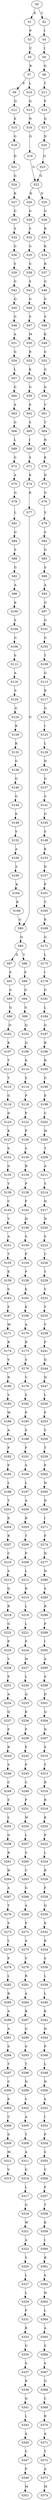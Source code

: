 strict digraph  {
	S0 -> S1 [ label = K ];
	S0 -> S2 [ label = C ];
	S1 -> S3 [ label = P ];
	S2 -> S4 [ label = I ];
	S3 -> S5 [ label = C ];
	S4 -> S6 [ label = I ];
	S5 -> S7 [ label = R ];
	S6 -> S8 [ label = G ];
	S7 -> S9 [ label = P ];
	S7 -> S10 [ label = L ];
	S8 -> S11 [ label = T ];
	S9 -> S12 [ label = Q ];
	S10 -> S13 [ label = Q ];
	S11 -> S14 [ label = F ];
	S12 -> S15 [ label = E ];
	S13 -> S16 [ label = N ];
	S14 -> S17 [ label = Q ];
	S15 -> S18 [ label = G ];
	S16 -> S19 [ label = G ];
	S17 -> S20 [ label = N ];
	S18 -> S21 [ label = D ];
	S19 -> S22 [ label = G ];
	S20 -> S23 [ label = G ];
	S21 -> S24 [ label = G ];
	S22 -> S25 [ label = N ];
	S22 -> S26 [ label = K ];
	S23 -> S22 [ label = G ];
	S24 -> S27 [ label = K ];
	S25 -> S28 [ label = G ];
	S26 -> S29 [ label = G ];
	S27 -> S30 [ label = G ];
	S28 -> S31 [ label = R ];
	S29 -> S32 [ label = S ];
	S30 -> S33 [ label = S ];
	S31 -> S34 [ label = K ];
	S32 -> S35 [ label = G ];
	S33 -> S36 [ label = G ];
	S34 -> S37 [ label = R ];
	S35 -> S38 [ label = G ];
	S36 -> S39 [ label = S ];
	S37 -> S40 [ label = G ];
	S38 -> S41 [ label = S ];
	S39 -> S42 [ label = G ];
	S40 -> S43 [ label = G ];
	S41 -> S44 [ label = G ];
	S42 -> S45 [ label = Q ];
	S43 -> S46 [ label = S ];
	S44 -> S47 [ label = S ];
	S45 -> S48 [ label = G ];
	S46 -> S49 [ label = K ];
	S47 -> S50 [ label = M ];
	S48 -> S51 [ label = A ];
	S49 -> S52 [ label = G ];
	S50 -> S53 [ label = R ];
	S51 -> S54 [ label = G ];
	S52 -> S55 [ label = G ];
	S53 -> S56 [ label = K ];
	S54 -> S57 [ label = L ];
	S55 -> S58 [ label = G ];
	S56 -> S59 [ label = G ];
	S57 -> S60 [ label = G ];
	S58 -> S61 [ label = V ];
	S59 -> S62 [ label = E ];
	S60 -> S63 [ label = A ];
	S61 -> S64 [ label = T ];
	S62 -> S65 [ label = S ];
	S63 -> S66 [ label = G ];
	S64 -> S67 [ label = N ];
	S65 -> S68 [ label = I ];
	S66 -> S69 [ label = L ];
	S67 -> S70 [ label = K ];
	S68 -> S71 [ label = S ];
	S69 -> S72 [ label = G ];
	S70 -> S73 [ label = D ];
	S71 -> S74 [ label = K ];
	S72 -> S75 [ label = A ];
	S73 -> S76 [ label = G ];
	S74 -> S77 [ label = K ];
	S75 -> S78 [ label = G ];
	S76 -> S79 [ label = S ];
	S77 -> S80 [ label = G ];
	S78 -> S81 [ label = L ];
	S79 -> S82 [ label = S ];
	S80 -> S83 [ label = G ];
	S81 -> S84 [ label = G ];
	S82 -> S85 [ label = G ];
	S83 -> S86 [ label = T ];
	S83 -> S87 [ label = D ];
	S84 -> S88 [ label = S ];
	S85 -> S89 [ label = S ];
	S86 -> S90 [ label = P ];
	S87 -> S91 [ label = P ];
	S88 -> S92 [ label = G ];
	S89 -> S93 [ label = A ];
	S90 -> S94 [ label = G ];
	S91 -> S95 [ label = G ];
	S92 -> S96 [ label = A ];
	S93 -> S97 [ label = G ];
	S94 -> S98 [ label = G ];
	S95 -> S99 [ label = G ];
	S96 -> S100 [ label = K ];
	S97 -> S101 [ label = G ];
	S98 -> S102 [ label = Q ];
	S99 -> S103 [ label = D ];
	S100 -> S104 [ label = S ];
	S101 -> S105 [ label = G ];
	S102 -> S106 [ label = Q ];
	S103 -> S107 [ label = K ];
	S104 -> S108 [ label = G ];
	S105 -> S109 [ label = T ];
	S106 -> S110 [ label = K ];
	S107 -> S111 [ label = T ];
	S108 -> S112 [ label = S ];
	S109 -> S113 [ label = G ];
	S110 -> S114 [ label = S ];
	S111 -> S115 [ label = T ];
	S112 -> S116 [ label = A ];
	S113 -> S117 [ label = R ];
	S114 -> S118 [ label = P ];
	S115 -> S119 [ label = G ];
	S116 -> S120 [ label = S ];
	S117 -> S121 [ label = G ];
	S118 -> S122 [ label = P ];
	S119 -> S123 [ label = D ];
	S120 -> S124 [ label = G ];
	S121 -> S125 [ label = I ];
	S122 -> S126 [ label = P ];
	S123 -> S127 [ label = K ];
	S124 -> S128 [ label = K ];
	S125 -> S129 [ label = L ];
	S126 -> S130 [ label = S ];
	S127 -> S131 [ label = S ];
	S128 -> S132 [ label = K ];
	S129 -> S133 [ label = N ];
	S130 -> S134 [ label = R ];
	S131 -> S135 [ label = G ];
	S132 -> S136 [ label = G ];
	S133 -> S137 [ label = G ];
	S134 -> S138 [ label = P ];
	S135 -> S139 [ label = Y ];
	S136 -> S140 [ label = G ];
	S137 -> S141 [ label = S ];
	S138 -> S142 [ label = P ];
	S139 -> S143 [ label = C ];
	S140 -> S144 [ label = G ];
	S141 -> S145 [ label = G ];
	S142 -> S146 [ label = H ];
	S143 -> S147 [ label = V ];
	S144 -> S148 [ label = E ];
	S145 -> S149 [ label = S ];
	S146 -> S150 [ label = S ];
	S147 -> S151 [ label = A ];
	S148 -> S152 [ label = S ];
	S149 -> S153 [ label = K ];
	S150 -> S154 [ label = P ];
	S151 -> S155 [ label = T ];
	S152 -> S156 [ label = A ];
	S153 -> S157 [ label = D ];
	S154 -> S158 [ label = P ];
	S155 -> S159 [ label = E ];
	S156 -> S160 [ label = S ];
	S157 -> S161 [ label = P ];
	S158 -> S162 [ label = E ];
	S159 -> S163 [ label = S ];
	S160 -> S164 [ label = K ];
	S161 -> S165 [ label = V ];
	S162 -> S166 [ label = K ];
	S163 -> S167 [ label = F ];
	S164 -> S168 [ label = K ];
	S165 -> S169 [ label = K ];
	S166 -> S170 [ label = A ];
	S167 -> S171 [ label = M ];
	S168 -> S80 [ label = G ];
	S169 -> S172 [ label = G ];
	S170 -> S173 [ label = R ];
	S171 -> S174 [ label = R ];
	S172 -> S175 [ label = L ];
	S173 -> S176 [ label = S ];
	S174 -> S177 [ label = V ];
	S175 -> S178 [ label = I ];
	S176 -> S179 [ label = V ];
	S177 -> S180 [ label = R ];
	S178 -> S181 [ label = G ];
	S179 -> S182 [ label = S ];
	S180 -> S183 [ label = V ];
	S181 -> S184 [ label = L ];
	S182 -> S185 [ label = P ];
	S183 -> S186 [ label = W ];
	S184 -> S187 [ label = G ];
	S185 -> S188 [ label = S ];
	S186 -> S189 [ label = A ];
	S187 -> S190 [ label = R ];
	S188 -> S191 [ label = F ];
	S189 -> S192 [ label = P ];
	S190 -> S193 [ label = R ];
	S191 -> S194 [ label = S ];
	S192 -> S195 [ label = F ];
	S193 -> S196 [ label = G ];
	S194 -> S197 [ label = L ];
	S195 -> S198 [ label = L ];
	S196 -> S199 [ label = E ];
	S197 -> S200 [ label = A ];
	S198 -> S201 [ label = T ];
	S199 -> S202 [ label = C ];
	S200 -> S203 [ label = R ];
	S201 -> S204 [ label = E ];
	S202 -> S205 [ label = M ];
	S203 -> S206 [ label = T ];
	S204 -> S207 [ label = R ];
	S205 -> S208 [ label = T ];
	S206 -> S209 [ label = P ];
	S207 -> S210 [ label = C ];
	S208 -> S211 [ label = A ];
	S209 -> S212 [ label = L ];
	S210 -> S213 [ label = S ];
	S211 -> S214 [ label = Y ];
	S212 -> S215 [ label = R ];
	S213 -> S216 [ label = Q ];
	S214 -> S217 [ label = N ];
	S215 -> S218 [ label = L ];
	S216 -> S219 [ label = R ];
	S217 -> S220 [ label = N ];
	S218 -> S221 [ label = L ];
	S219 -> S222 [ label = G ];
	S220 -> S223 [ label = S ];
	S221 -> S224 [ label = P ];
	S222 -> S225 [ label = P ];
	S223 -> S226 [ label = C ];
	S224 -> S227 [ label = W ];
	S225 -> S228 [ label = V ];
	S226 -> S229 [ label = Y ];
	S227 -> S230 [ label = L ];
	S228 -> S231 [ label = F ];
	S229 -> S232 [ label = V ];
	S230 -> S233 [ label = Q ];
	S231 -> S234 [ label = A ];
	S232 -> S235 [ label = Y ];
	S233 -> S236 [ label = K ];
	S234 -> S237 [ label = Q ];
	S235 -> S238 [ label = V ];
	S236 -> S239 [ label = P ];
	S237 -> S240 [ label = F ];
	S238 -> S241 [ label = P ];
	S239 -> S242 [ label = F ];
	S240 -> S243 [ label = R ];
	S241 -> S244 [ label = Q ];
	S242 -> S245 [ label = P ];
	S243 -> S246 [ label = S ];
	S244 -> S247 [ label = N ];
	S245 -> S248 [ label = C ];
	S246 -> S249 [ label = C ];
	S247 -> S250 [ label = L ];
	S248 -> S251 [ label = P ];
	S249 -> S252 [ label = S ];
	S250 -> S253 [ label = F ];
	S251 -> S254 [ label = W ];
	S252 -> S255 [ label = L ];
	S253 -> S256 [ label = S ];
	S254 -> S257 [ label = L ];
	S255 -> S258 [ label = G ];
	S256 -> S259 [ label = T ];
	S257 -> S260 [ label = S ];
	S258 -> S261 [ label = R ];
	S259 -> S262 [ label = P ];
	S260 -> S263 [ label = C ];
	S261 -> S264 [ label = H ];
	S262 -> S265 [ label = N ];
	S263 -> S266 [ label = G ];
	S264 -> S267 [ label = A ];
	S265 -> S268 [ label = D ];
	S266 -> S269 [ label = A ];
	S267 -> S270 [ label = T ];
	S268 -> S271 [ label = I ];
	S269 -> S272 [ label = F ];
	S270 -> S273 [ label = S ];
	S271 -> S274 [ label = F ];
	S272 -> S275 [ label = A ];
	S273 -> S276 [ label = L ];
	S274 -> S277 [ label = D ];
	S275 -> S278 [ label = V ];
	S276 -> S279 [ label = F ];
	S277 -> S280 [ label = N ];
	S278 -> S281 [ label = R ];
	S279 -> S282 [ label = L ];
	S280 -> S283 [ label = S ];
	S281 -> S284 [ label = A ];
	S282 -> S285 [ label = R ];
	S283 -> S286 [ label = R ];
	S284 -> S287 [ label = R ];
	S285 -> S288 [ label = A ];
	S286 -> S289 [ label = F ];
	S287 -> S290 [ label = G ];
	S288 -> S291 [ label = A ];
	S289 -> S292 [ label = I ];
	S290 -> S293 [ label = G ];
	S291 -> S294 [ label = S ];
	S292 -> S295 [ label = A ];
	S293 -> S296 [ label = T ];
	S294 -> S297 [ label = T ];
	S295 -> S298 [ label = S ];
	S296 -> S299 [ label = N ];
	S297 -> S300 [ label = C ];
	S298 -> S301 [ label = D ];
	S299 -> S302 [ label = V ];
	S300 -> S303 [ label = P ];
	S301 -> S304 [ label = Q ];
	S302 -> S305 [ label = A ];
	S303 -> S306 [ label = C ];
	S304 -> S307 [ label = N ];
	S305 -> S308 [ label = T ];
	S306 -> S309 [ label = S ];
	S307 -> S310 [ label = S ];
	S308 -> S311 [ label = A ];
	S309 -> S312 [ label = M ];
	S310 -> S313 [ label = Y ];
	S311 -> S314 [ label = G ];
	S312 -> S315 [ label = V ];
	S313 -> S316 [ label = R ];
	S314 -> S317 [ label = L ];
	S316 -> S318 [ label = R ];
	S317 -> S319 [ label = G ];
	S318 -> S320 [ label = K ];
	S319 -> S321 [ label = W ];
	S320 -> S322 [ label = P ];
	S321 -> S323 [ label = A ];
	S322 -> S324 [ label = L ];
	S323 -> S325 [ label = Y ];
	S324 -> S326 [ label = R ];
	S325 -> S327 [ label = L ];
	S326 -> S328 [ label = F ];
	S327 -> S329 [ label = L ];
	S328 -> S330 [ label = Q ];
	S329 -> S331 [ label = P ];
	S330 -> S332 [ label = E ];
	S331 -> S333 [ label = R ];
	S332 -> S334 [ label = K ];
	S333 -> S335 [ label = G ];
	S334 -> S336 [ label = S ];
	S335 -> S337 [ label = S ];
	S336 -> S338 [ label = L ];
	S337 -> S339 [ label = R ];
	S338 -> S340 [ label = L ];
	S339 -> S341 [ label = Q ];
	S340 -> S342 [ label = K ];
	S341 -> S343 [ label = L ];
	S342 -> S344 [ label = H ];
	S343 -> S345 [ label = A ];
	S344 -> S346 [ label = P ];
	S345 -> S347 [ label = C ];
	S346 -> S348 [ label = L ];
	S347 -> S349 [ label = P ];
	S348 -> S350 [ label = N ];
	S349 -> S351 [ label = M ];
	S350 -> S352 [ label = S ];
	S352 -> S353 [ label = I ];
	S353 -> S354 [ label = P ];
	S354 -> S355 [ label = S ];
	S355 -> S356 [ label = V ];
	S356 -> S357 [ label = F ];
	S357 -> S358 [ label = T ];
	S358 -> S359 [ label = K ];
	S359 -> S360 [ label = I ];
	S360 -> S361 [ label = R ];
	S361 -> S362 [ label = S ];
	S362 -> S363 [ label = H ];
	S363 -> S364 [ label = L ];
	S364 -> S365 [ label = A ];
	S365 -> S366 [ label = S ];
	S366 -> S367 [ label = S ];
	S367 -> S368 [ label = G ];
	S368 -> S369 [ label = C ];
	S369 -> S370 [ label = R ];
	S370 -> S371 [ label = A ];
	S371 -> S372 [ label = T ];
	S372 -> S373 [ label = A ];
	S373 -> S374 [ label = M ];
}
